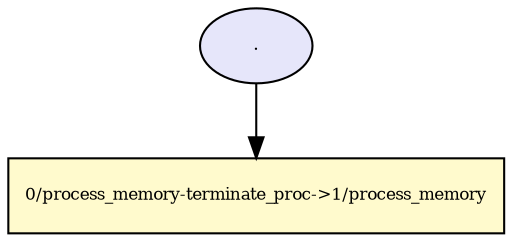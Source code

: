 digraph RGL__DirectedAdjacencyGraph {2[fontsize = 8,label = ".",shape = ellipse, fillcolor="#e6e6fa", style = filled]

2 -> 0[fontsize = 8, color="#000000"]

0[fontsize = 8,label = "0/process_memory-terminate_proc->1/process_memory",shape = rectangle, fillcolor="#fffacd", style = filled]

}